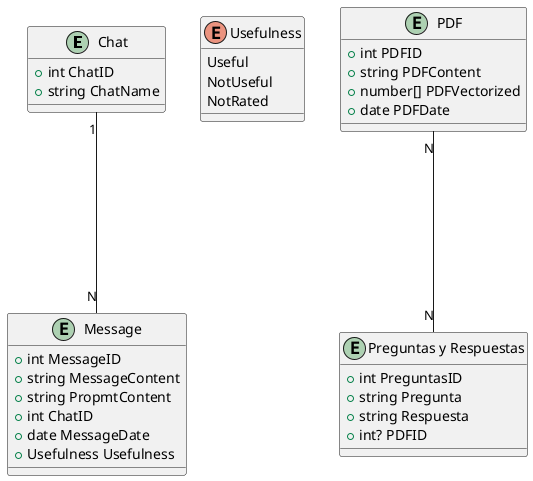 @startuml ChatbotDataBase

entity "Chat" as chat {
  +int ChatID
  +string ChatName
}

entity "Message" as message {
  +int MessageID
  +string MessageContent
  +string PropmtContent
  +int ChatID
  +date MessageDate
  +Usefulness Usefulness
}

enum Usefulness {
    Useful
    NotUseful
    NotRated
}

entity "PDF" as pdf {
  +int PDFID
  +string PDFContent
  +number[] PDFVectorized
  +date PDFDate
}

entity "Preguntas y Respuestas" as preguntas {
  +int PreguntasID
  +string Pregunta
  +string Respuesta
  +int? PDFID
}

chat "1"----"N" message
pdf "N"----"N" preguntas

@enduml